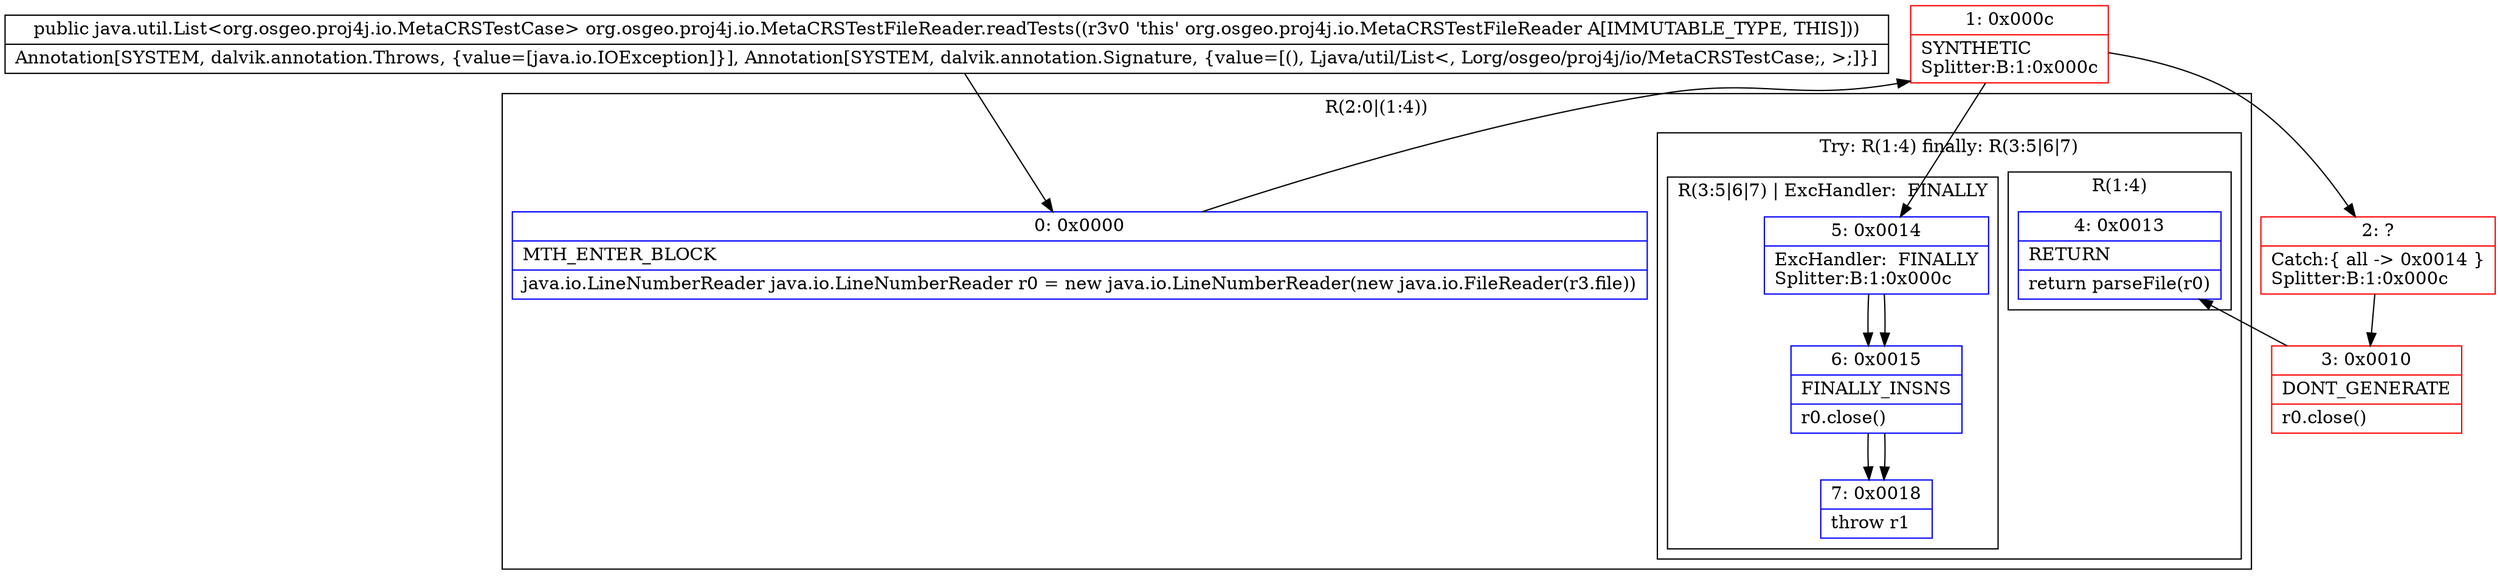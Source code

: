 digraph "CFG fororg.osgeo.proj4j.io.MetaCRSTestFileReader.readTests()Ljava\/util\/List;" {
subgraph cluster_Region_296366510 {
label = "R(2:0|(1:4))";
node [shape=record,color=blue];
Node_0 [shape=record,label="{0\:\ 0x0000|MTH_ENTER_BLOCK\l|java.io.LineNumberReader java.io.LineNumberReader r0 = new java.io.LineNumberReader(new java.io.FileReader(r3.file))\l}"];
subgraph cluster_TryCatchRegion_279754321 {
label = "Try: R(1:4) finally: R(3:5|6|7)";
node [shape=record,color=blue];
subgraph cluster_Region_856351444 {
label = "R(1:4)";
node [shape=record,color=blue];
Node_4 [shape=record,label="{4\:\ 0x0013|RETURN\l|return parseFile(r0)\l}"];
}
subgraph cluster_Region_1458929577 {
label = "R(3:5|6|7) | ExcHandler:  FINALLY\l";
node [shape=record,color=blue];
Node_5 [shape=record,label="{5\:\ 0x0014|ExcHandler:  FINALLY\lSplitter:B:1:0x000c\l}"];
Node_6 [shape=record,label="{6\:\ 0x0015|FINALLY_INSNS\l|r0.close()\l}"];
Node_7 [shape=record,label="{7\:\ 0x0018|throw r1\l}"];
}
}
}
subgraph cluster_Region_1458929577 {
label = "R(3:5|6|7) | ExcHandler:  FINALLY\l";
node [shape=record,color=blue];
Node_5 [shape=record,label="{5\:\ 0x0014|ExcHandler:  FINALLY\lSplitter:B:1:0x000c\l}"];
Node_6 [shape=record,label="{6\:\ 0x0015|FINALLY_INSNS\l|r0.close()\l}"];
Node_7 [shape=record,label="{7\:\ 0x0018|throw r1\l}"];
}
Node_1 [shape=record,color=red,label="{1\:\ 0x000c|SYNTHETIC\lSplitter:B:1:0x000c\l}"];
Node_2 [shape=record,color=red,label="{2\:\ ?|Catch:\{ all \-\> 0x0014 \}\lSplitter:B:1:0x000c\l}"];
Node_3 [shape=record,color=red,label="{3\:\ 0x0010|DONT_GENERATE\l|r0.close()\l}"];
MethodNode[shape=record,label="{public java.util.List\<org.osgeo.proj4j.io.MetaCRSTestCase\> org.osgeo.proj4j.io.MetaCRSTestFileReader.readTests((r3v0 'this' org.osgeo.proj4j.io.MetaCRSTestFileReader A[IMMUTABLE_TYPE, THIS]))  | Annotation[SYSTEM, dalvik.annotation.Throws, \{value=[java.io.IOException]\}], Annotation[SYSTEM, dalvik.annotation.Signature, \{value=[(), Ljava\/util\/List\<, Lorg\/osgeo\/proj4j\/io\/MetaCRSTestCase;, \>;]\}]\l}"];
MethodNode -> Node_0;
Node_0 -> Node_1;
Node_5 -> Node_6;
Node_6 -> Node_7;
Node_5 -> Node_6;
Node_6 -> Node_7;
Node_1 -> Node_2;
Node_1 -> Node_5;
Node_2 -> Node_3;
Node_3 -> Node_4;
}

